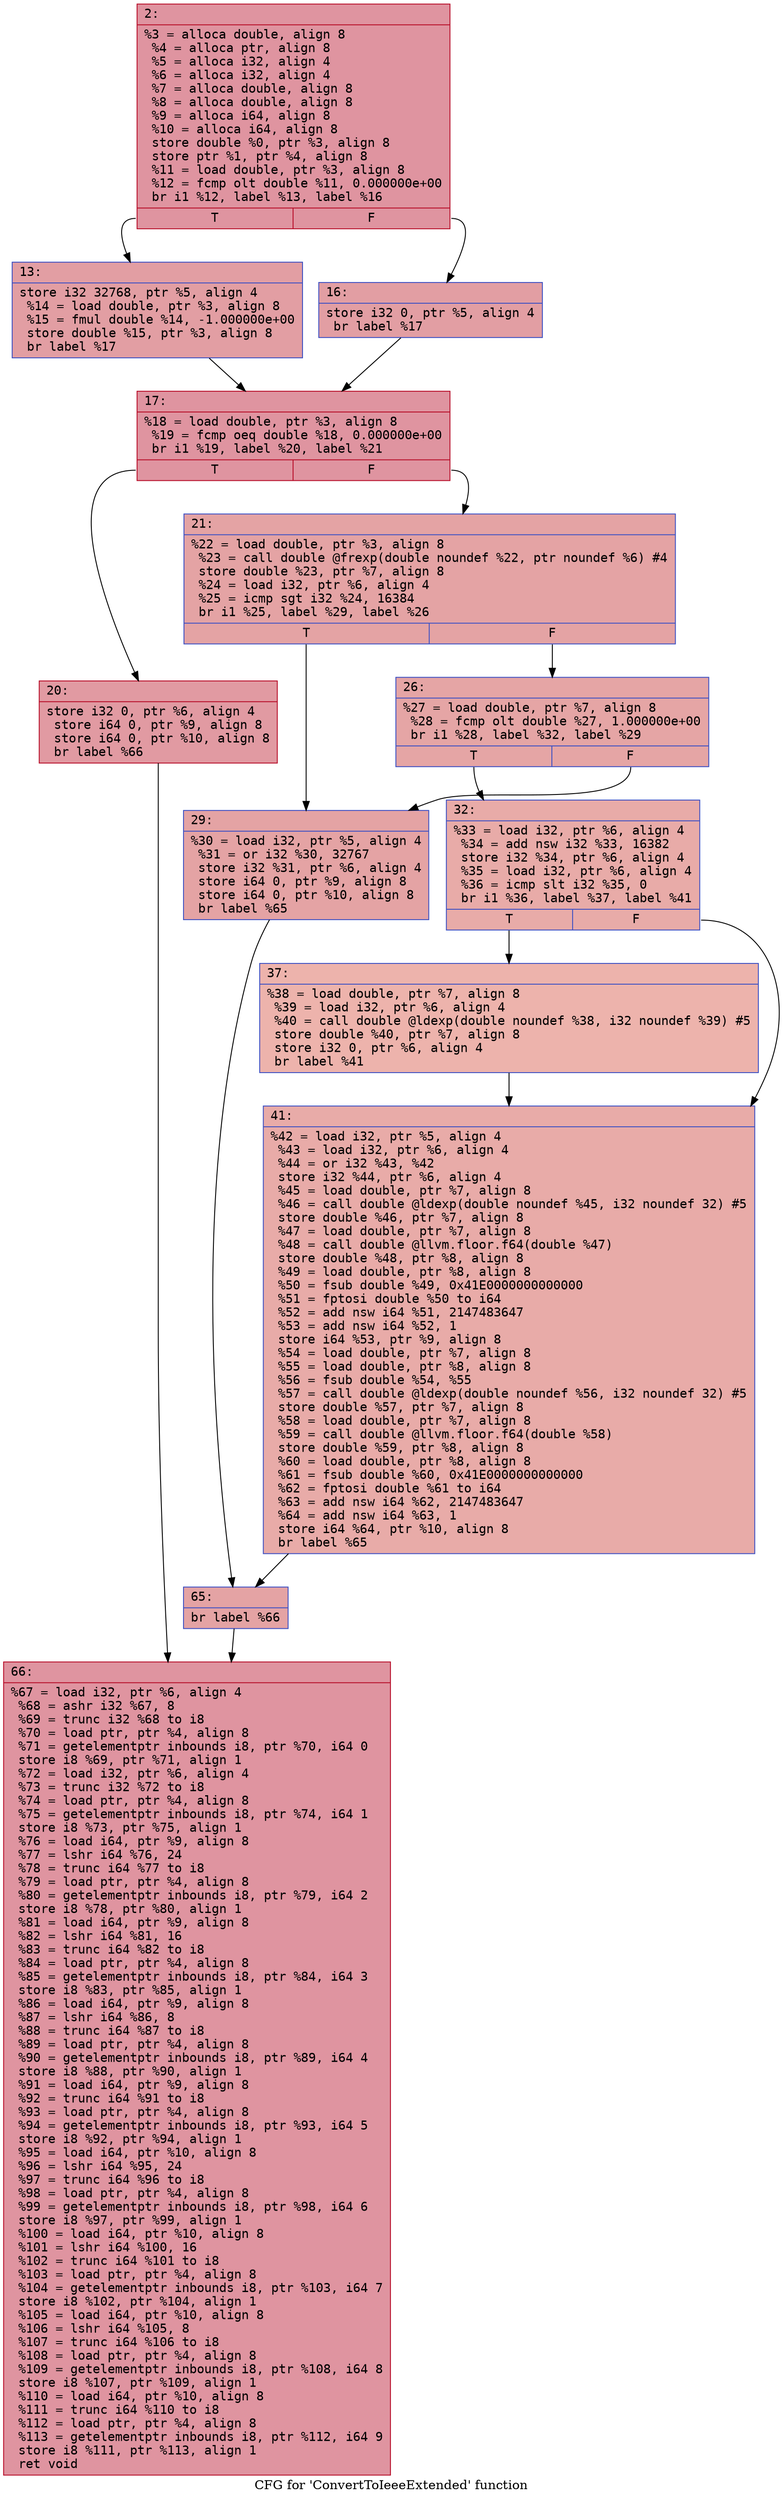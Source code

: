 digraph "CFG for 'ConvertToIeeeExtended' function" {
	label="CFG for 'ConvertToIeeeExtended' function";

	Node0x600001d078e0 [shape=record,color="#b70d28ff", style=filled, fillcolor="#b70d2870" fontname="Courier",label="{2:\l|  %3 = alloca double, align 8\l  %4 = alloca ptr, align 8\l  %5 = alloca i32, align 4\l  %6 = alloca i32, align 4\l  %7 = alloca double, align 8\l  %8 = alloca double, align 8\l  %9 = alloca i64, align 8\l  %10 = alloca i64, align 8\l  store double %0, ptr %3, align 8\l  store ptr %1, ptr %4, align 8\l  %11 = load double, ptr %3, align 8\l  %12 = fcmp olt double %11, 0.000000e+00\l  br i1 %12, label %13, label %16\l|{<s0>T|<s1>F}}"];
	Node0x600001d078e0:s0 -> Node0x600001d07930[tooltip="2 -> 13\nProbability 50.00%" ];
	Node0x600001d078e0:s1 -> Node0x600001d07980[tooltip="2 -> 16\nProbability 50.00%" ];
	Node0x600001d07930 [shape=record,color="#3d50c3ff", style=filled, fillcolor="#be242e70" fontname="Courier",label="{13:\l|  store i32 32768, ptr %5, align 4\l  %14 = load double, ptr %3, align 8\l  %15 = fmul double %14, -1.000000e+00\l  store double %15, ptr %3, align 8\l  br label %17\l}"];
	Node0x600001d07930 -> Node0x600001d079d0[tooltip="13 -> 17\nProbability 100.00%" ];
	Node0x600001d07980 [shape=record,color="#3d50c3ff", style=filled, fillcolor="#be242e70" fontname="Courier",label="{16:\l|  store i32 0, ptr %5, align 4\l  br label %17\l}"];
	Node0x600001d07980 -> Node0x600001d079d0[tooltip="16 -> 17\nProbability 100.00%" ];
	Node0x600001d079d0 [shape=record,color="#b70d28ff", style=filled, fillcolor="#b70d2870" fontname="Courier",label="{17:\l|  %18 = load double, ptr %3, align 8\l  %19 = fcmp oeq double %18, 0.000000e+00\l  br i1 %19, label %20, label %21\l|{<s0>T|<s1>F}}"];
	Node0x600001d079d0:s0 -> Node0x600001d07a20[tooltip="17 -> 20\nProbability 62.50%" ];
	Node0x600001d079d0:s1 -> Node0x600001d07a70[tooltip="17 -> 21\nProbability 37.50%" ];
	Node0x600001d07a20 [shape=record,color="#b70d28ff", style=filled, fillcolor="#bb1b2c70" fontname="Courier",label="{20:\l|  store i32 0, ptr %6, align 4\l  store i64 0, ptr %9, align 8\l  store i64 0, ptr %10, align 8\l  br label %66\l}"];
	Node0x600001d07a20 -> Node0x600001d07ca0[tooltip="20 -> 66\nProbability 100.00%" ];
	Node0x600001d07a70 [shape=record,color="#3d50c3ff", style=filled, fillcolor="#c32e3170" fontname="Courier",label="{21:\l|  %22 = load double, ptr %3, align 8\l  %23 = call double @frexp(double noundef %22, ptr noundef %6) #4\l  store double %23, ptr %7, align 8\l  %24 = load i32, ptr %6, align 4\l  %25 = icmp sgt i32 %24, 16384\l  br i1 %25, label %29, label %26\l|{<s0>T|<s1>F}}"];
	Node0x600001d07a70:s0 -> Node0x600001d07b10[tooltip="21 -> 29\nProbability 50.00%" ];
	Node0x600001d07a70:s1 -> Node0x600001d07ac0[tooltip="21 -> 26\nProbability 50.00%" ];
	Node0x600001d07ac0 [shape=record,color="#3d50c3ff", style=filled, fillcolor="#c5333470" fontname="Courier",label="{26:\l|  %27 = load double, ptr %7, align 8\l  %28 = fcmp olt double %27, 1.000000e+00\l  br i1 %28, label %32, label %29\l|{<s0>T|<s1>F}}"];
	Node0x600001d07ac0:s0 -> Node0x600001d07b60[tooltip="26 -> 32\nProbability 50.00%" ];
	Node0x600001d07ac0:s1 -> Node0x600001d07b10[tooltip="26 -> 29\nProbability 50.00%" ];
	Node0x600001d07b10 [shape=record,color="#3d50c3ff", style=filled, fillcolor="#c32e3170" fontname="Courier",label="{29:\l|  %30 = load i32, ptr %5, align 4\l  %31 = or i32 %30, 32767\l  store i32 %31, ptr %6, align 4\l  store i64 0, ptr %9, align 8\l  store i64 0, ptr %10, align 8\l  br label %65\l}"];
	Node0x600001d07b10 -> Node0x600001d07c50[tooltip="29 -> 65\nProbability 100.00%" ];
	Node0x600001d07b60 [shape=record,color="#3d50c3ff", style=filled, fillcolor="#cc403a70" fontname="Courier",label="{32:\l|  %33 = load i32, ptr %6, align 4\l  %34 = add nsw i32 %33, 16382\l  store i32 %34, ptr %6, align 4\l  %35 = load i32, ptr %6, align 4\l  %36 = icmp slt i32 %35, 0\l  br i1 %36, label %37, label %41\l|{<s0>T|<s1>F}}"];
	Node0x600001d07b60:s0 -> Node0x600001d07bb0[tooltip="32 -> 37\nProbability 37.50%" ];
	Node0x600001d07b60:s1 -> Node0x600001d07c00[tooltip="32 -> 41\nProbability 62.50%" ];
	Node0x600001d07bb0 [shape=record,color="#3d50c3ff", style=filled, fillcolor="#d6524470" fontname="Courier",label="{37:\l|  %38 = load double, ptr %7, align 8\l  %39 = load i32, ptr %6, align 4\l  %40 = call double @ldexp(double noundef %38, i32 noundef %39) #5\l  store double %40, ptr %7, align 8\l  store i32 0, ptr %6, align 4\l  br label %41\l}"];
	Node0x600001d07bb0 -> Node0x600001d07c00[tooltip="37 -> 41\nProbability 100.00%" ];
	Node0x600001d07c00 [shape=record,color="#3d50c3ff", style=filled, fillcolor="#cc403a70" fontname="Courier",label="{41:\l|  %42 = load i32, ptr %5, align 4\l  %43 = load i32, ptr %6, align 4\l  %44 = or i32 %43, %42\l  store i32 %44, ptr %6, align 4\l  %45 = load double, ptr %7, align 8\l  %46 = call double @ldexp(double noundef %45, i32 noundef 32) #5\l  store double %46, ptr %7, align 8\l  %47 = load double, ptr %7, align 8\l  %48 = call double @llvm.floor.f64(double %47)\l  store double %48, ptr %8, align 8\l  %49 = load double, ptr %8, align 8\l  %50 = fsub double %49, 0x41E0000000000000\l  %51 = fptosi double %50 to i64\l  %52 = add nsw i64 %51, 2147483647\l  %53 = add nsw i64 %52, 1\l  store i64 %53, ptr %9, align 8\l  %54 = load double, ptr %7, align 8\l  %55 = load double, ptr %8, align 8\l  %56 = fsub double %54, %55\l  %57 = call double @ldexp(double noundef %56, i32 noundef 32) #5\l  store double %57, ptr %7, align 8\l  %58 = load double, ptr %7, align 8\l  %59 = call double @llvm.floor.f64(double %58)\l  store double %59, ptr %8, align 8\l  %60 = load double, ptr %8, align 8\l  %61 = fsub double %60, 0x41E0000000000000\l  %62 = fptosi double %61 to i64\l  %63 = add nsw i64 %62, 2147483647\l  %64 = add nsw i64 %63, 1\l  store i64 %64, ptr %10, align 8\l  br label %65\l}"];
	Node0x600001d07c00 -> Node0x600001d07c50[tooltip="41 -> 65\nProbability 100.00%" ];
	Node0x600001d07c50 [shape=record,color="#3d50c3ff", style=filled, fillcolor="#c32e3170" fontname="Courier",label="{65:\l|  br label %66\l}"];
	Node0x600001d07c50 -> Node0x600001d07ca0[tooltip="65 -> 66\nProbability 100.00%" ];
	Node0x600001d07ca0 [shape=record,color="#b70d28ff", style=filled, fillcolor="#b70d2870" fontname="Courier",label="{66:\l|  %67 = load i32, ptr %6, align 4\l  %68 = ashr i32 %67, 8\l  %69 = trunc i32 %68 to i8\l  %70 = load ptr, ptr %4, align 8\l  %71 = getelementptr inbounds i8, ptr %70, i64 0\l  store i8 %69, ptr %71, align 1\l  %72 = load i32, ptr %6, align 4\l  %73 = trunc i32 %72 to i8\l  %74 = load ptr, ptr %4, align 8\l  %75 = getelementptr inbounds i8, ptr %74, i64 1\l  store i8 %73, ptr %75, align 1\l  %76 = load i64, ptr %9, align 8\l  %77 = lshr i64 %76, 24\l  %78 = trunc i64 %77 to i8\l  %79 = load ptr, ptr %4, align 8\l  %80 = getelementptr inbounds i8, ptr %79, i64 2\l  store i8 %78, ptr %80, align 1\l  %81 = load i64, ptr %9, align 8\l  %82 = lshr i64 %81, 16\l  %83 = trunc i64 %82 to i8\l  %84 = load ptr, ptr %4, align 8\l  %85 = getelementptr inbounds i8, ptr %84, i64 3\l  store i8 %83, ptr %85, align 1\l  %86 = load i64, ptr %9, align 8\l  %87 = lshr i64 %86, 8\l  %88 = trunc i64 %87 to i8\l  %89 = load ptr, ptr %4, align 8\l  %90 = getelementptr inbounds i8, ptr %89, i64 4\l  store i8 %88, ptr %90, align 1\l  %91 = load i64, ptr %9, align 8\l  %92 = trunc i64 %91 to i8\l  %93 = load ptr, ptr %4, align 8\l  %94 = getelementptr inbounds i8, ptr %93, i64 5\l  store i8 %92, ptr %94, align 1\l  %95 = load i64, ptr %10, align 8\l  %96 = lshr i64 %95, 24\l  %97 = trunc i64 %96 to i8\l  %98 = load ptr, ptr %4, align 8\l  %99 = getelementptr inbounds i8, ptr %98, i64 6\l  store i8 %97, ptr %99, align 1\l  %100 = load i64, ptr %10, align 8\l  %101 = lshr i64 %100, 16\l  %102 = trunc i64 %101 to i8\l  %103 = load ptr, ptr %4, align 8\l  %104 = getelementptr inbounds i8, ptr %103, i64 7\l  store i8 %102, ptr %104, align 1\l  %105 = load i64, ptr %10, align 8\l  %106 = lshr i64 %105, 8\l  %107 = trunc i64 %106 to i8\l  %108 = load ptr, ptr %4, align 8\l  %109 = getelementptr inbounds i8, ptr %108, i64 8\l  store i8 %107, ptr %109, align 1\l  %110 = load i64, ptr %10, align 8\l  %111 = trunc i64 %110 to i8\l  %112 = load ptr, ptr %4, align 8\l  %113 = getelementptr inbounds i8, ptr %112, i64 9\l  store i8 %111, ptr %113, align 1\l  ret void\l}"];
}
